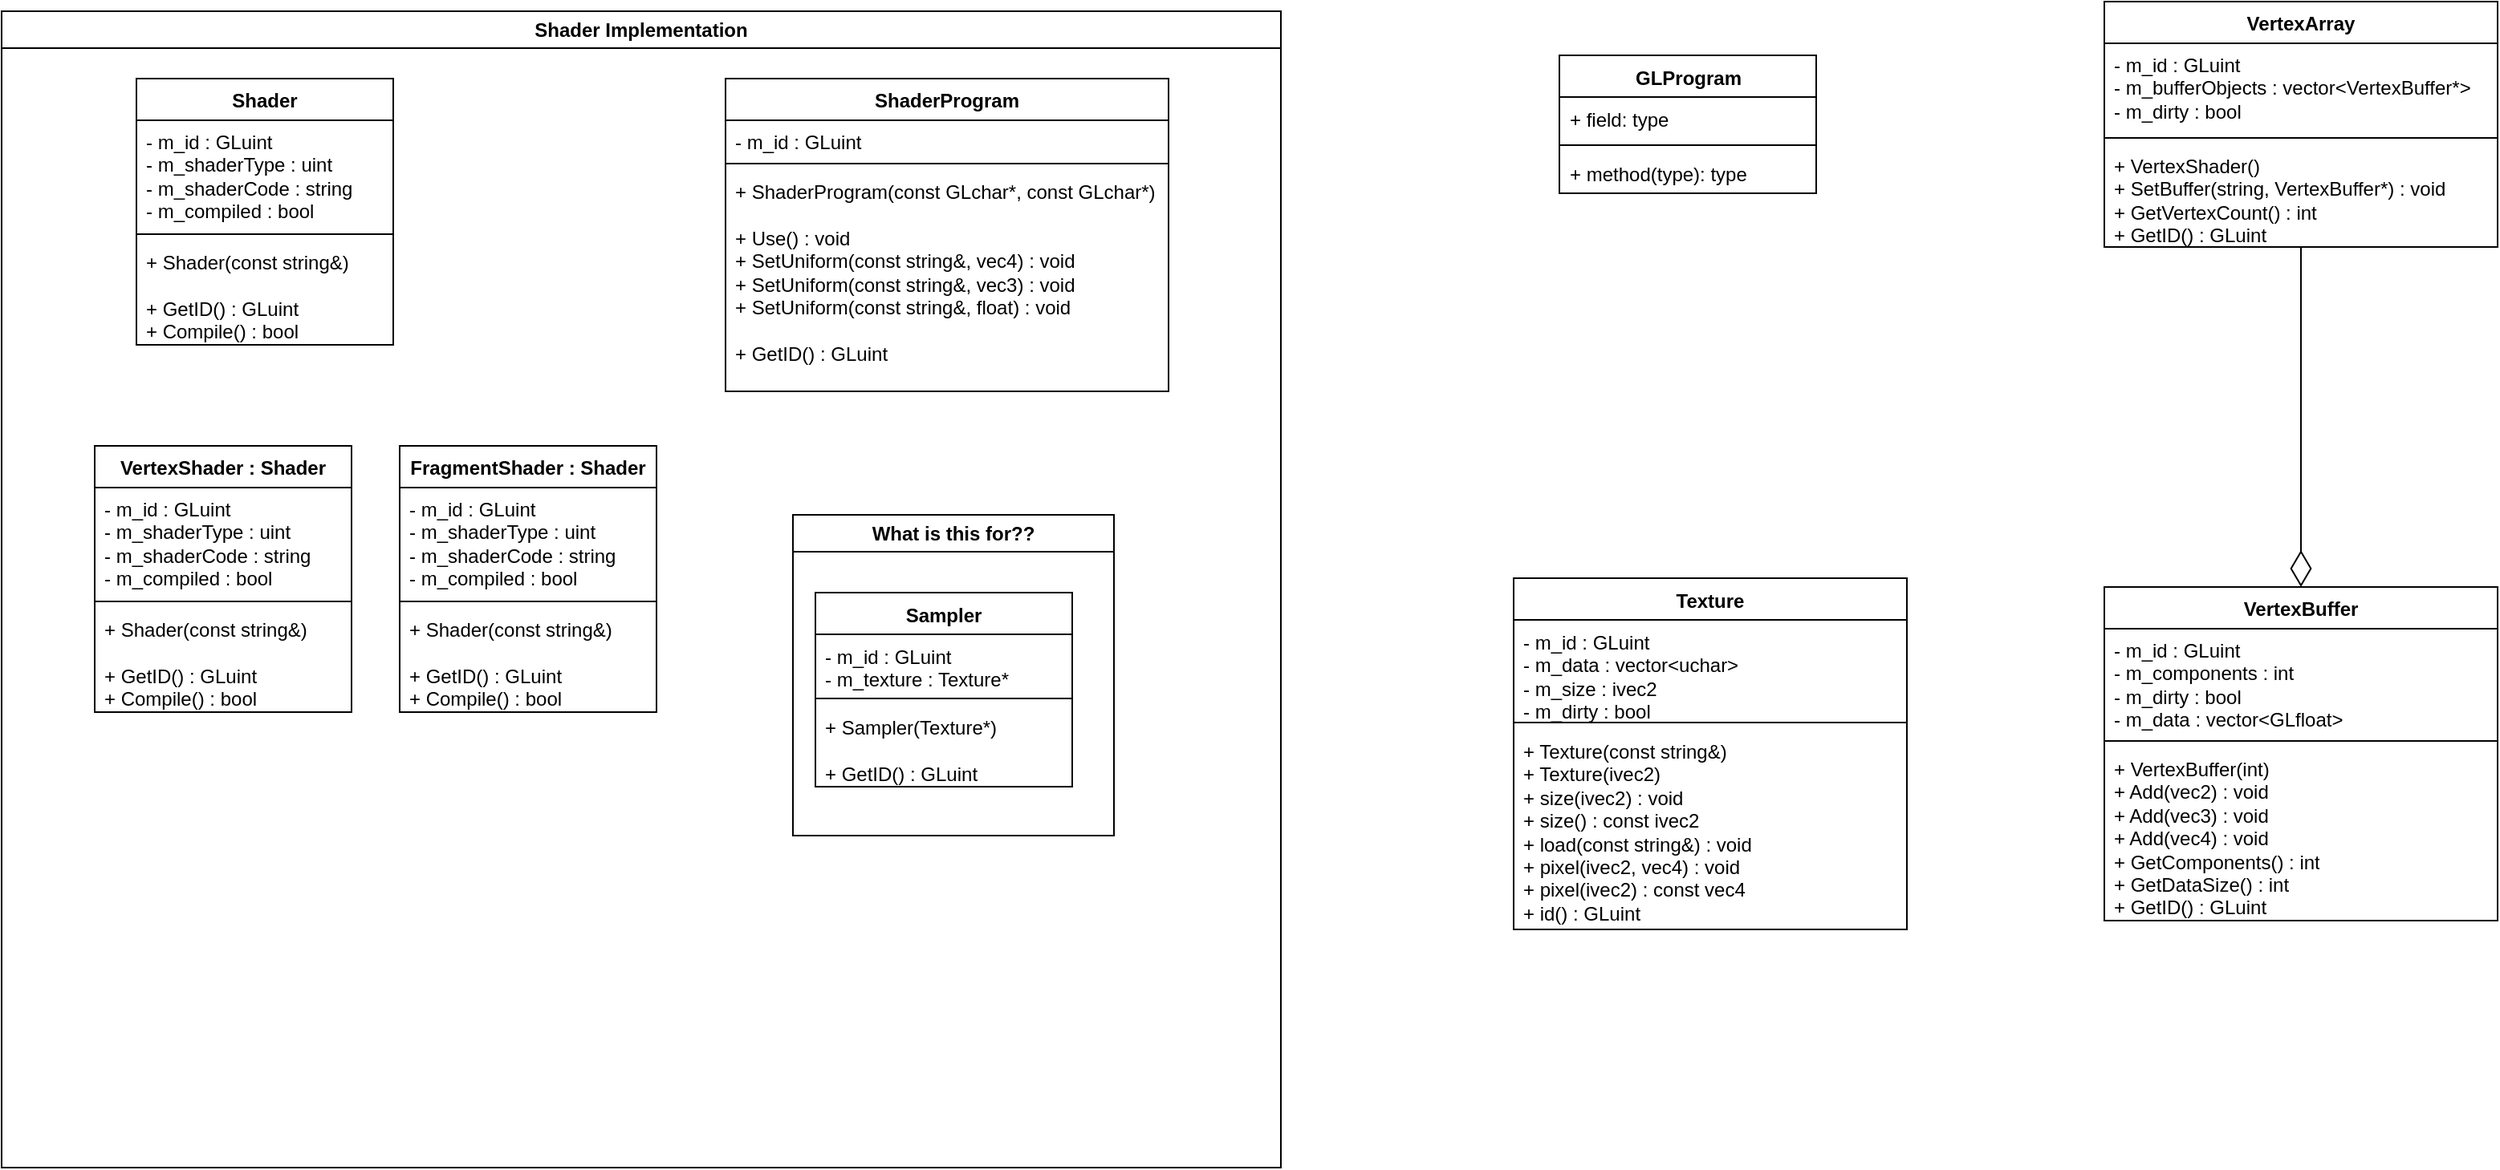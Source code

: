 <mxfile version="26.1.0">
  <diagram name="Page-1" id="QG35j7kPHG6dron8eKFu">
    <mxGraphModel dx="2478" dy="846" grid="0" gridSize="10" guides="1" tooltips="1" connect="1" arrows="1" fold="1" page="0" pageScale="1" pageWidth="827" pageHeight="1169" math="0" shadow="0">
      <root>
        <mxCell id="0" />
        <mxCell id="1" parent="0" />
        <mxCell id="6eh-BqLAyIL026c5Pfip-1" value="GLProgram" style="swimlane;fontStyle=1;align=center;verticalAlign=top;childLayout=stackLayout;horizontal=1;startSize=26;horizontalStack=0;resizeParent=1;resizeParentMax=0;resizeLast=0;collapsible=1;marginBottom=0;whiteSpace=wrap;html=1;" vertex="1" parent="1">
          <mxGeometry x="115.5" y="226.5" width="160" height="86" as="geometry" />
        </mxCell>
        <mxCell id="6eh-BqLAyIL026c5Pfip-2" value="+ field: type" style="text;strokeColor=none;fillColor=none;align=left;verticalAlign=top;spacingLeft=4;spacingRight=4;overflow=hidden;rotatable=0;points=[[0,0.5],[1,0.5]];portConstraint=eastwest;whiteSpace=wrap;html=1;" vertex="1" parent="6eh-BqLAyIL026c5Pfip-1">
          <mxGeometry y="26" width="160" height="26" as="geometry" />
        </mxCell>
        <mxCell id="6eh-BqLAyIL026c5Pfip-3" value="" style="line;strokeWidth=1;fillColor=none;align=left;verticalAlign=middle;spacingTop=-1;spacingLeft=3;spacingRight=3;rotatable=0;labelPosition=right;points=[];portConstraint=eastwest;strokeColor=inherit;" vertex="1" parent="6eh-BqLAyIL026c5Pfip-1">
          <mxGeometry y="52" width="160" height="8" as="geometry" />
        </mxCell>
        <mxCell id="6eh-BqLAyIL026c5Pfip-4" value="+ method(type): type" style="text;strokeColor=none;fillColor=none;align=left;verticalAlign=top;spacingLeft=4;spacingRight=4;overflow=hidden;rotatable=0;points=[[0,0.5],[1,0.5]];portConstraint=eastwest;whiteSpace=wrap;html=1;" vertex="1" parent="6eh-BqLAyIL026c5Pfip-1">
          <mxGeometry y="60" width="160" height="26" as="geometry" />
        </mxCell>
        <mxCell id="6eh-BqLAyIL026c5Pfip-14" style="edgeStyle=orthogonalEdgeStyle;rounded=0;orthogonalLoop=1;jettySize=auto;html=1;endArrow=diamondThin;endFill=0;endSize=20;" edge="1" parent="1" source="6eh-BqLAyIL026c5Pfip-5" target="6eh-BqLAyIL026c5Pfip-9">
          <mxGeometry relative="1" as="geometry" />
        </mxCell>
        <mxCell id="6eh-BqLAyIL026c5Pfip-5" value="VertexArray" style="swimlane;fontStyle=1;align=center;verticalAlign=top;childLayout=stackLayout;horizontal=1;startSize=26;horizontalStack=0;resizeParent=1;resizeParentMax=0;resizeLast=0;collapsible=1;marginBottom=0;whiteSpace=wrap;html=1;" vertex="1" parent="1">
          <mxGeometry x="455" y="193" width="245" height="153" as="geometry" />
        </mxCell>
        <mxCell id="6eh-BqLAyIL026c5Pfip-6" value="- m_id : GLuint&lt;div&gt;- m_bufferObjects : vector&amp;lt;VertexBuffer*&amp;gt;&lt;/div&gt;&lt;div&gt;- m_dirty : bool&lt;/div&gt;" style="text;strokeColor=none;fillColor=none;align=left;verticalAlign=top;spacingLeft=4;spacingRight=4;overflow=hidden;rotatable=0;points=[[0,0.5],[1,0.5]];portConstraint=eastwest;whiteSpace=wrap;html=1;" vertex="1" parent="6eh-BqLAyIL026c5Pfip-5">
          <mxGeometry y="26" width="245" height="55" as="geometry" />
        </mxCell>
        <mxCell id="6eh-BqLAyIL026c5Pfip-7" value="" style="line;strokeWidth=1;fillColor=none;align=left;verticalAlign=middle;spacingTop=-1;spacingLeft=3;spacingRight=3;rotatable=0;labelPosition=right;points=[];portConstraint=eastwest;strokeColor=inherit;" vertex="1" parent="6eh-BqLAyIL026c5Pfip-5">
          <mxGeometry y="81" width="245" height="8" as="geometry" />
        </mxCell>
        <mxCell id="6eh-BqLAyIL026c5Pfip-8" value="+ VertexShader()&lt;div&gt;+ SetBuffer(string, VertexBuffer*) : void&lt;/div&gt;&lt;div&gt;+ GetVertexCount() : int&lt;/div&gt;&lt;div&gt;+ GetID() : GLuint&lt;/div&gt;" style="text;strokeColor=none;fillColor=none;align=left;verticalAlign=top;spacingLeft=4;spacingRight=4;overflow=hidden;rotatable=0;points=[[0,0.5],[1,0.5]];portConstraint=eastwest;whiteSpace=wrap;html=1;" vertex="1" parent="6eh-BqLAyIL026c5Pfip-5">
          <mxGeometry y="89" width="245" height="64" as="geometry" />
        </mxCell>
        <mxCell id="6eh-BqLAyIL026c5Pfip-9" value="VertexBuffer" style="swimlane;fontStyle=1;align=center;verticalAlign=top;childLayout=stackLayout;horizontal=1;startSize=26;horizontalStack=0;resizeParent=1;resizeParentMax=0;resizeLast=0;collapsible=1;marginBottom=0;whiteSpace=wrap;html=1;" vertex="1" parent="1">
          <mxGeometry x="455" y="558" width="245" height="208" as="geometry" />
        </mxCell>
        <mxCell id="6eh-BqLAyIL026c5Pfip-10" value="- m_id : GLuint&lt;div&gt;- m_components : int&lt;/div&gt;&lt;div&gt;- m_dirty : bool&lt;/div&gt;&lt;div&gt;- m_data : vector&amp;lt;GLfloat&amp;gt;&lt;/div&gt;" style="text;strokeColor=none;fillColor=none;align=left;verticalAlign=top;spacingLeft=4;spacingRight=4;overflow=hidden;rotatable=0;points=[[0,0.5],[1,0.5]];portConstraint=eastwest;whiteSpace=wrap;html=1;" vertex="1" parent="6eh-BqLAyIL026c5Pfip-9">
          <mxGeometry y="26" width="245" height="66" as="geometry" />
        </mxCell>
        <mxCell id="6eh-BqLAyIL026c5Pfip-11" value="" style="line;strokeWidth=1;fillColor=none;align=left;verticalAlign=middle;spacingTop=-1;spacingLeft=3;spacingRight=3;rotatable=0;labelPosition=right;points=[];portConstraint=eastwest;strokeColor=inherit;" vertex="1" parent="6eh-BqLAyIL026c5Pfip-9">
          <mxGeometry y="92" width="245" height="8" as="geometry" />
        </mxCell>
        <mxCell id="6eh-BqLAyIL026c5Pfip-12" value="+ VertexBuffer(int)&lt;div&gt;+ Add(vec2) : void&lt;/div&gt;&lt;div&gt;+ Add(vec3) : void&lt;/div&gt;&lt;div&gt;+ Add(vec4) : void&lt;/div&gt;&lt;div&gt;+ GetComponents() : int&lt;/div&gt;&lt;div&gt;+ GetDataSize() : int&lt;/div&gt;&lt;div&gt;+ GetID() : GLuint&lt;/div&gt;" style="text;strokeColor=none;fillColor=none;align=left;verticalAlign=top;spacingLeft=4;spacingRight=4;overflow=hidden;rotatable=0;points=[[0,0.5],[1,0.5]];portConstraint=eastwest;whiteSpace=wrap;html=1;" vertex="1" parent="6eh-BqLAyIL026c5Pfip-9">
          <mxGeometry y="100" width="245" height="108" as="geometry" />
        </mxCell>
        <mxCell id="6eh-BqLAyIL026c5Pfip-15" value="Texture" style="swimlane;fontStyle=1;align=center;verticalAlign=top;childLayout=stackLayout;horizontal=1;startSize=26;horizontalStack=0;resizeParent=1;resizeParentMax=0;resizeLast=0;collapsible=1;marginBottom=0;whiteSpace=wrap;html=1;" vertex="1" parent="1">
          <mxGeometry x="87" y="552.5" width="245" height="219" as="geometry" />
        </mxCell>
        <mxCell id="6eh-BqLAyIL026c5Pfip-16" value="- m_id : GLuint&lt;div&gt;- m_data : vector&amp;lt;uchar&amp;gt;&lt;/div&gt;&lt;div&gt;- m_size : ivec2&lt;/div&gt;&lt;div&gt;- m_dirty : bool&lt;/div&gt;" style="text;strokeColor=none;fillColor=none;align=left;verticalAlign=top;spacingLeft=4;spacingRight=4;overflow=hidden;rotatable=0;points=[[0,0.5],[1,0.5]];portConstraint=eastwest;whiteSpace=wrap;html=1;" vertex="1" parent="6eh-BqLAyIL026c5Pfip-15">
          <mxGeometry y="26" width="245" height="60" as="geometry" />
        </mxCell>
        <mxCell id="6eh-BqLAyIL026c5Pfip-17" value="" style="line;strokeWidth=1;fillColor=none;align=left;verticalAlign=middle;spacingTop=-1;spacingLeft=3;spacingRight=3;rotatable=0;labelPosition=right;points=[];portConstraint=eastwest;strokeColor=inherit;" vertex="1" parent="6eh-BqLAyIL026c5Pfip-15">
          <mxGeometry y="86" width="245" height="8" as="geometry" />
        </mxCell>
        <mxCell id="6eh-BqLAyIL026c5Pfip-18" value="+ Texture(const string&amp;amp;)&lt;div&gt;+ Texture(ivec2)&lt;/div&gt;&lt;div&gt;+ size(ivec2) : void&lt;/div&gt;&lt;div&gt;+ size() : const ivec2&lt;/div&gt;&lt;div&gt;+ load(const string&amp;amp;) : void&lt;/div&gt;&lt;div&gt;+ pixel(ivec2, vec4) : void&lt;/div&gt;&lt;div&gt;+ pixel(ivec2) : const vec4&lt;/div&gt;&lt;div&gt;+ id() : GLuint&lt;/div&gt;" style="text;strokeColor=none;fillColor=none;align=left;verticalAlign=top;spacingLeft=4;spacingRight=4;overflow=hidden;rotatable=0;points=[[0,0.5],[1,0.5]];portConstraint=eastwest;whiteSpace=wrap;html=1;" vertex="1" parent="6eh-BqLAyIL026c5Pfip-15">
          <mxGeometry y="94" width="245" height="125" as="geometry" />
        </mxCell>
        <mxCell id="6eh-BqLAyIL026c5Pfip-31" value="Shader Implementation" style="swimlane;whiteSpace=wrap;html=1;" vertex="1" parent="1">
          <mxGeometry x="-855" y="199" width="797" height="721" as="geometry" />
        </mxCell>
        <mxCell id="6eh-BqLAyIL026c5Pfip-27" value="Shader" style="swimlane;fontStyle=1;align=center;verticalAlign=top;childLayout=stackLayout;horizontal=1;startSize=26;horizontalStack=0;resizeParent=1;resizeParentMax=0;resizeLast=0;collapsible=1;marginBottom=0;whiteSpace=wrap;html=1;" vertex="1" parent="6eh-BqLAyIL026c5Pfip-31">
          <mxGeometry x="84" y="42" width="160" height="166" as="geometry" />
        </mxCell>
        <mxCell id="6eh-BqLAyIL026c5Pfip-28" value="- m_id : GLuint&lt;div&gt;- m_shaderType : uint&lt;br&gt;&lt;div&gt;- m_shaderCode : string&lt;/div&gt;&lt;div&gt;- m_compiled : bool&lt;/div&gt;&lt;/div&gt;" style="text;strokeColor=none;fillColor=none;align=left;verticalAlign=top;spacingLeft=4;spacingRight=4;overflow=hidden;rotatable=0;points=[[0,0.5],[1,0.5]];portConstraint=eastwest;whiteSpace=wrap;html=1;" vertex="1" parent="6eh-BqLAyIL026c5Pfip-27">
          <mxGeometry y="26" width="160" height="67" as="geometry" />
        </mxCell>
        <mxCell id="6eh-BqLAyIL026c5Pfip-29" value="" style="line;strokeWidth=1;fillColor=none;align=left;verticalAlign=middle;spacingTop=-1;spacingLeft=3;spacingRight=3;rotatable=0;labelPosition=right;points=[];portConstraint=eastwest;strokeColor=inherit;" vertex="1" parent="6eh-BqLAyIL026c5Pfip-27">
          <mxGeometry y="93" width="160" height="8" as="geometry" />
        </mxCell>
        <mxCell id="6eh-BqLAyIL026c5Pfip-30" value="+ Shader(const string&amp;amp;)&lt;div&gt;&lt;br&gt;&lt;/div&gt;&lt;div&gt;+ GetID() : GLuint&lt;/div&gt;&lt;div&gt;+ Compile() : bool&lt;/div&gt;" style="text;strokeColor=none;fillColor=none;align=left;verticalAlign=top;spacingLeft=4;spacingRight=4;overflow=hidden;rotatable=0;points=[[0,0.5],[1,0.5]];portConstraint=eastwest;whiteSpace=wrap;html=1;" vertex="1" parent="6eh-BqLAyIL026c5Pfip-27">
          <mxGeometry y="101" width="160" height="65" as="geometry" />
        </mxCell>
        <mxCell id="6eh-BqLAyIL026c5Pfip-19" value="ShaderProgram" style="swimlane;fontStyle=1;align=center;verticalAlign=top;childLayout=stackLayout;horizontal=1;startSize=26;horizontalStack=0;resizeParent=1;resizeParentMax=0;resizeLast=0;collapsible=1;marginBottom=0;whiteSpace=wrap;html=1;" vertex="1" parent="6eh-BqLAyIL026c5Pfip-31">
          <mxGeometry x="451" y="42" width="276" height="195" as="geometry" />
        </mxCell>
        <mxCell id="6eh-BqLAyIL026c5Pfip-20" value="- m_id : GLuint" style="text;strokeColor=none;fillColor=none;align=left;verticalAlign=top;spacingLeft=4;spacingRight=4;overflow=hidden;rotatable=0;points=[[0,0.5],[1,0.5]];portConstraint=eastwest;whiteSpace=wrap;html=1;" vertex="1" parent="6eh-BqLAyIL026c5Pfip-19">
          <mxGeometry y="26" width="276" height="23" as="geometry" />
        </mxCell>
        <mxCell id="6eh-BqLAyIL026c5Pfip-21" value="" style="line;strokeWidth=1;fillColor=none;align=left;verticalAlign=middle;spacingTop=-1;spacingLeft=3;spacingRight=3;rotatable=0;labelPosition=right;points=[];portConstraint=eastwest;strokeColor=inherit;" vertex="1" parent="6eh-BqLAyIL026c5Pfip-19">
          <mxGeometry y="49" width="276" height="8" as="geometry" />
        </mxCell>
        <mxCell id="6eh-BqLAyIL026c5Pfip-22" value="+ ShaderProgram(const GLchar*, const GLchar*)&lt;div&gt;&lt;br&gt;&lt;/div&gt;&lt;div&gt;+ Use() : void&lt;/div&gt;&lt;div&gt;+ SetUniform(const string&amp;amp;, vec4) : void&lt;/div&gt;+ SetUniform(const string&amp;amp;, vec3) : void&lt;div&gt;+ SetUniform(const string&amp;amp;, float) : void&lt;/div&gt;&lt;div&gt;&lt;br&gt;&lt;/div&gt;&lt;div&gt;+ GetID() : GLuint&lt;/div&gt;" style="text;strokeColor=none;fillColor=none;align=left;verticalAlign=top;spacingLeft=4;spacingRight=4;overflow=hidden;rotatable=0;points=[[0,0.5],[1,0.5]];portConstraint=eastwest;whiteSpace=wrap;html=1;" vertex="1" parent="6eh-BqLAyIL026c5Pfip-19">
          <mxGeometry y="57" width="276" height="138" as="geometry" />
        </mxCell>
        <mxCell id="6eh-BqLAyIL026c5Pfip-32" value="VertexShader : Shader" style="swimlane;fontStyle=1;align=center;verticalAlign=top;childLayout=stackLayout;horizontal=1;startSize=26;horizontalStack=0;resizeParent=1;resizeParentMax=0;resizeLast=0;collapsible=1;marginBottom=0;whiteSpace=wrap;html=1;" vertex="1" parent="6eh-BqLAyIL026c5Pfip-31">
          <mxGeometry x="58" y="271" width="160" height="166" as="geometry" />
        </mxCell>
        <mxCell id="6eh-BqLAyIL026c5Pfip-33" value="- m_id : GLuint&lt;div&gt;- m_shaderType : uint&lt;br&gt;&lt;div&gt;- m_shaderCode : string&lt;/div&gt;&lt;div&gt;- m_compiled : bool&lt;/div&gt;&lt;/div&gt;" style="text;strokeColor=none;fillColor=none;align=left;verticalAlign=top;spacingLeft=4;spacingRight=4;overflow=hidden;rotatable=0;points=[[0,0.5],[1,0.5]];portConstraint=eastwest;whiteSpace=wrap;html=1;" vertex="1" parent="6eh-BqLAyIL026c5Pfip-32">
          <mxGeometry y="26" width="160" height="67" as="geometry" />
        </mxCell>
        <mxCell id="6eh-BqLAyIL026c5Pfip-34" value="" style="line;strokeWidth=1;fillColor=none;align=left;verticalAlign=middle;spacingTop=-1;spacingLeft=3;spacingRight=3;rotatable=0;labelPosition=right;points=[];portConstraint=eastwest;strokeColor=inherit;" vertex="1" parent="6eh-BqLAyIL026c5Pfip-32">
          <mxGeometry y="93" width="160" height="8" as="geometry" />
        </mxCell>
        <mxCell id="6eh-BqLAyIL026c5Pfip-35" value="+ Shader(const string&amp;amp;)&lt;div&gt;&lt;br&gt;&lt;/div&gt;&lt;div&gt;+ GetID() : GLuint&lt;/div&gt;&lt;div&gt;+ Compile() : bool&lt;/div&gt;" style="text;strokeColor=none;fillColor=none;align=left;verticalAlign=top;spacingLeft=4;spacingRight=4;overflow=hidden;rotatable=0;points=[[0,0.5],[1,0.5]];portConstraint=eastwest;whiteSpace=wrap;html=1;" vertex="1" parent="6eh-BqLAyIL026c5Pfip-32">
          <mxGeometry y="101" width="160" height="65" as="geometry" />
        </mxCell>
        <mxCell id="6eh-BqLAyIL026c5Pfip-36" value="FragmentShader : Shader" style="swimlane;fontStyle=1;align=center;verticalAlign=top;childLayout=stackLayout;horizontal=1;startSize=26;horizontalStack=0;resizeParent=1;resizeParentMax=0;resizeLast=0;collapsible=1;marginBottom=0;whiteSpace=wrap;html=1;" vertex="1" parent="6eh-BqLAyIL026c5Pfip-31">
          <mxGeometry x="248" y="271" width="160" height="166" as="geometry" />
        </mxCell>
        <mxCell id="6eh-BqLAyIL026c5Pfip-37" value="- m_id : GLuint&lt;div&gt;- m_shaderType : uint&lt;br&gt;&lt;div&gt;- m_shaderCode : string&lt;/div&gt;&lt;div&gt;- m_compiled : bool&lt;/div&gt;&lt;/div&gt;" style="text;strokeColor=none;fillColor=none;align=left;verticalAlign=top;spacingLeft=4;spacingRight=4;overflow=hidden;rotatable=0;points=[[0,0.5],[1,0.5]];portConstraint=eastwest;whiteSpace=wrap;html=1;" vertex="1" parent="6eh-BqLAyIL026c5Pfip-36">
          <mxGeometry y="26" width="160" height="67" as="geometry" />
        </mxCell>
        <mxCell id="6eh-BqLAyIL026c5Pfip-38" value="" style="line;strokeWidth=1;fillColor=none;align=left;verticalAlign=middle;spacingTop=-1;spacingLeft=3;spacingRight=3;rotatable=0;labelPosition=right;points=[];portConstraint=eastwest;strokeColor=inherit;" vertex="1" parent="6eh-BqLAyIL026c5Pfip-36">
          <mxGeometry y="93" width="160" height="8" as="geometry" />
        </mxCell>
        <mxCell id="6eh-BqLAyIL026c5Pfip-39" value="+ Shader(const string&amp;amp;)&lt;div&gt;&lt;br&gt;&lt;/div&gt;&lt;div&gt;+ GetID() : GLuint&lt;/div&gt;&lt;div&gt;+ Compile() : bool&lt;/div&gt;" style="text;strokeColor=none;fillColor=none;align=left;verticalAlign=top;spacingLeft=4;spacingRight=4;overflow=hidden;rotatable=0;points=[[0,0.5],[1,0.5]];portConstraint=eastwest;whiteSpace=wrap;html=1;" vertex="1" parent="6eh-BqLAyIL026c5Pfip-36">
          <mxGeometry y="101" width="160" height="65" as="geometry" />
        </mxCell>
        <mxCell id="6eh-BqLAyIL026c5Pfip-40" value="What is this for??" style="swimlane;whiteSpace=wrap;html=1;" vertex="1" parent="6eh-BqLAyIL026c5Pfip-31">
          <mxGeometry x="493" y="314" width="200" height="200" as="geometry" />
        </mxCell>
        <mxCell id="6eh-BqLAyIL026c5Pfip-23" value="Sampler" style="swimlane;fontStyle=1;align=center;verticalAlign=top;childLayout=stackLayout;horizontal=1;startSize=26;horizontalStack=0;resizeParent=1;resizeParentMax=0;resizeLast=0;collapsible=1;marginBottom=0;whiteSpace=wrap;html=1;" vertex="1" parent="6eh-BqLAyIL026c5Pfip-40">
          <mxGeometry x="14" y="48.5" width="160" height="121" as="geometry" />
        </mxCell>
        <mxCell id="6eh-BqLAyIL026c5Pfip-24" value="- m_id : GLuint&lt;div&gt;- m_texture : Texture*&lt;/div&gt;" style="text;strokeColor=none;fillColor=none;align=left;verticalAlign=top;spacingLeft=4;spacingRight=4;overflow=hidden;rotatable=0;points=[[0,0.5],[1,0.5]];portConstraint=eastwest;whiteSpace=wrap;html=1;" vertex="1" parent="6eh-BqLAyIL026c5Pfip-23">
          <mxGeometry y="26" width="160" height="36" as="geometry" />
        </mxCell>
        <mxCell id="6eh-BqLAyIL026c5Pfip-25" value="" style="line;strokeWidth=1;fillColor=none;align=left;verticalAlign=middle;spacingTop=-1;spacingLeft=3;spacingRight=3;rotatable=0;labelPosition=right;points=[];portConstraint=eastwest;strokeColor=inherit;" vertex="1" parent="6eh-BqLAyIL026c5Pfip-23">
          <mxGeometry y="62" width="160" height="8" as="geometry" />
        </mxCell>
        <mxCell id="6eh-BqLAyIL026c5Pfip-26" value="+ Sampler(Texture*)&lt;div&gt;&lt;br&gt;&lt;/div&gt;&lt;div&gt;+ GetID() : GLuint&lt;/div&gt;" style="text;strokeColor=none;fillColor=none;align=left;verticalAlign=top;spacingLeft=4;spacingRight=4;overflow=hidden;rotatable=0;points=[[0,0.5],[1,0.5]];portConstraint=eastwest;whiteSpace=wrap;html=1;" vertex="1" parent="6eh-BqLAyIL026c5Pfip-23">
          <mxGeometry y="70" width="160" height="51" as="geometry" />
        </mxCell>
      </root>
    </mxGraphModel>
  </diagram>
</mxfile>
